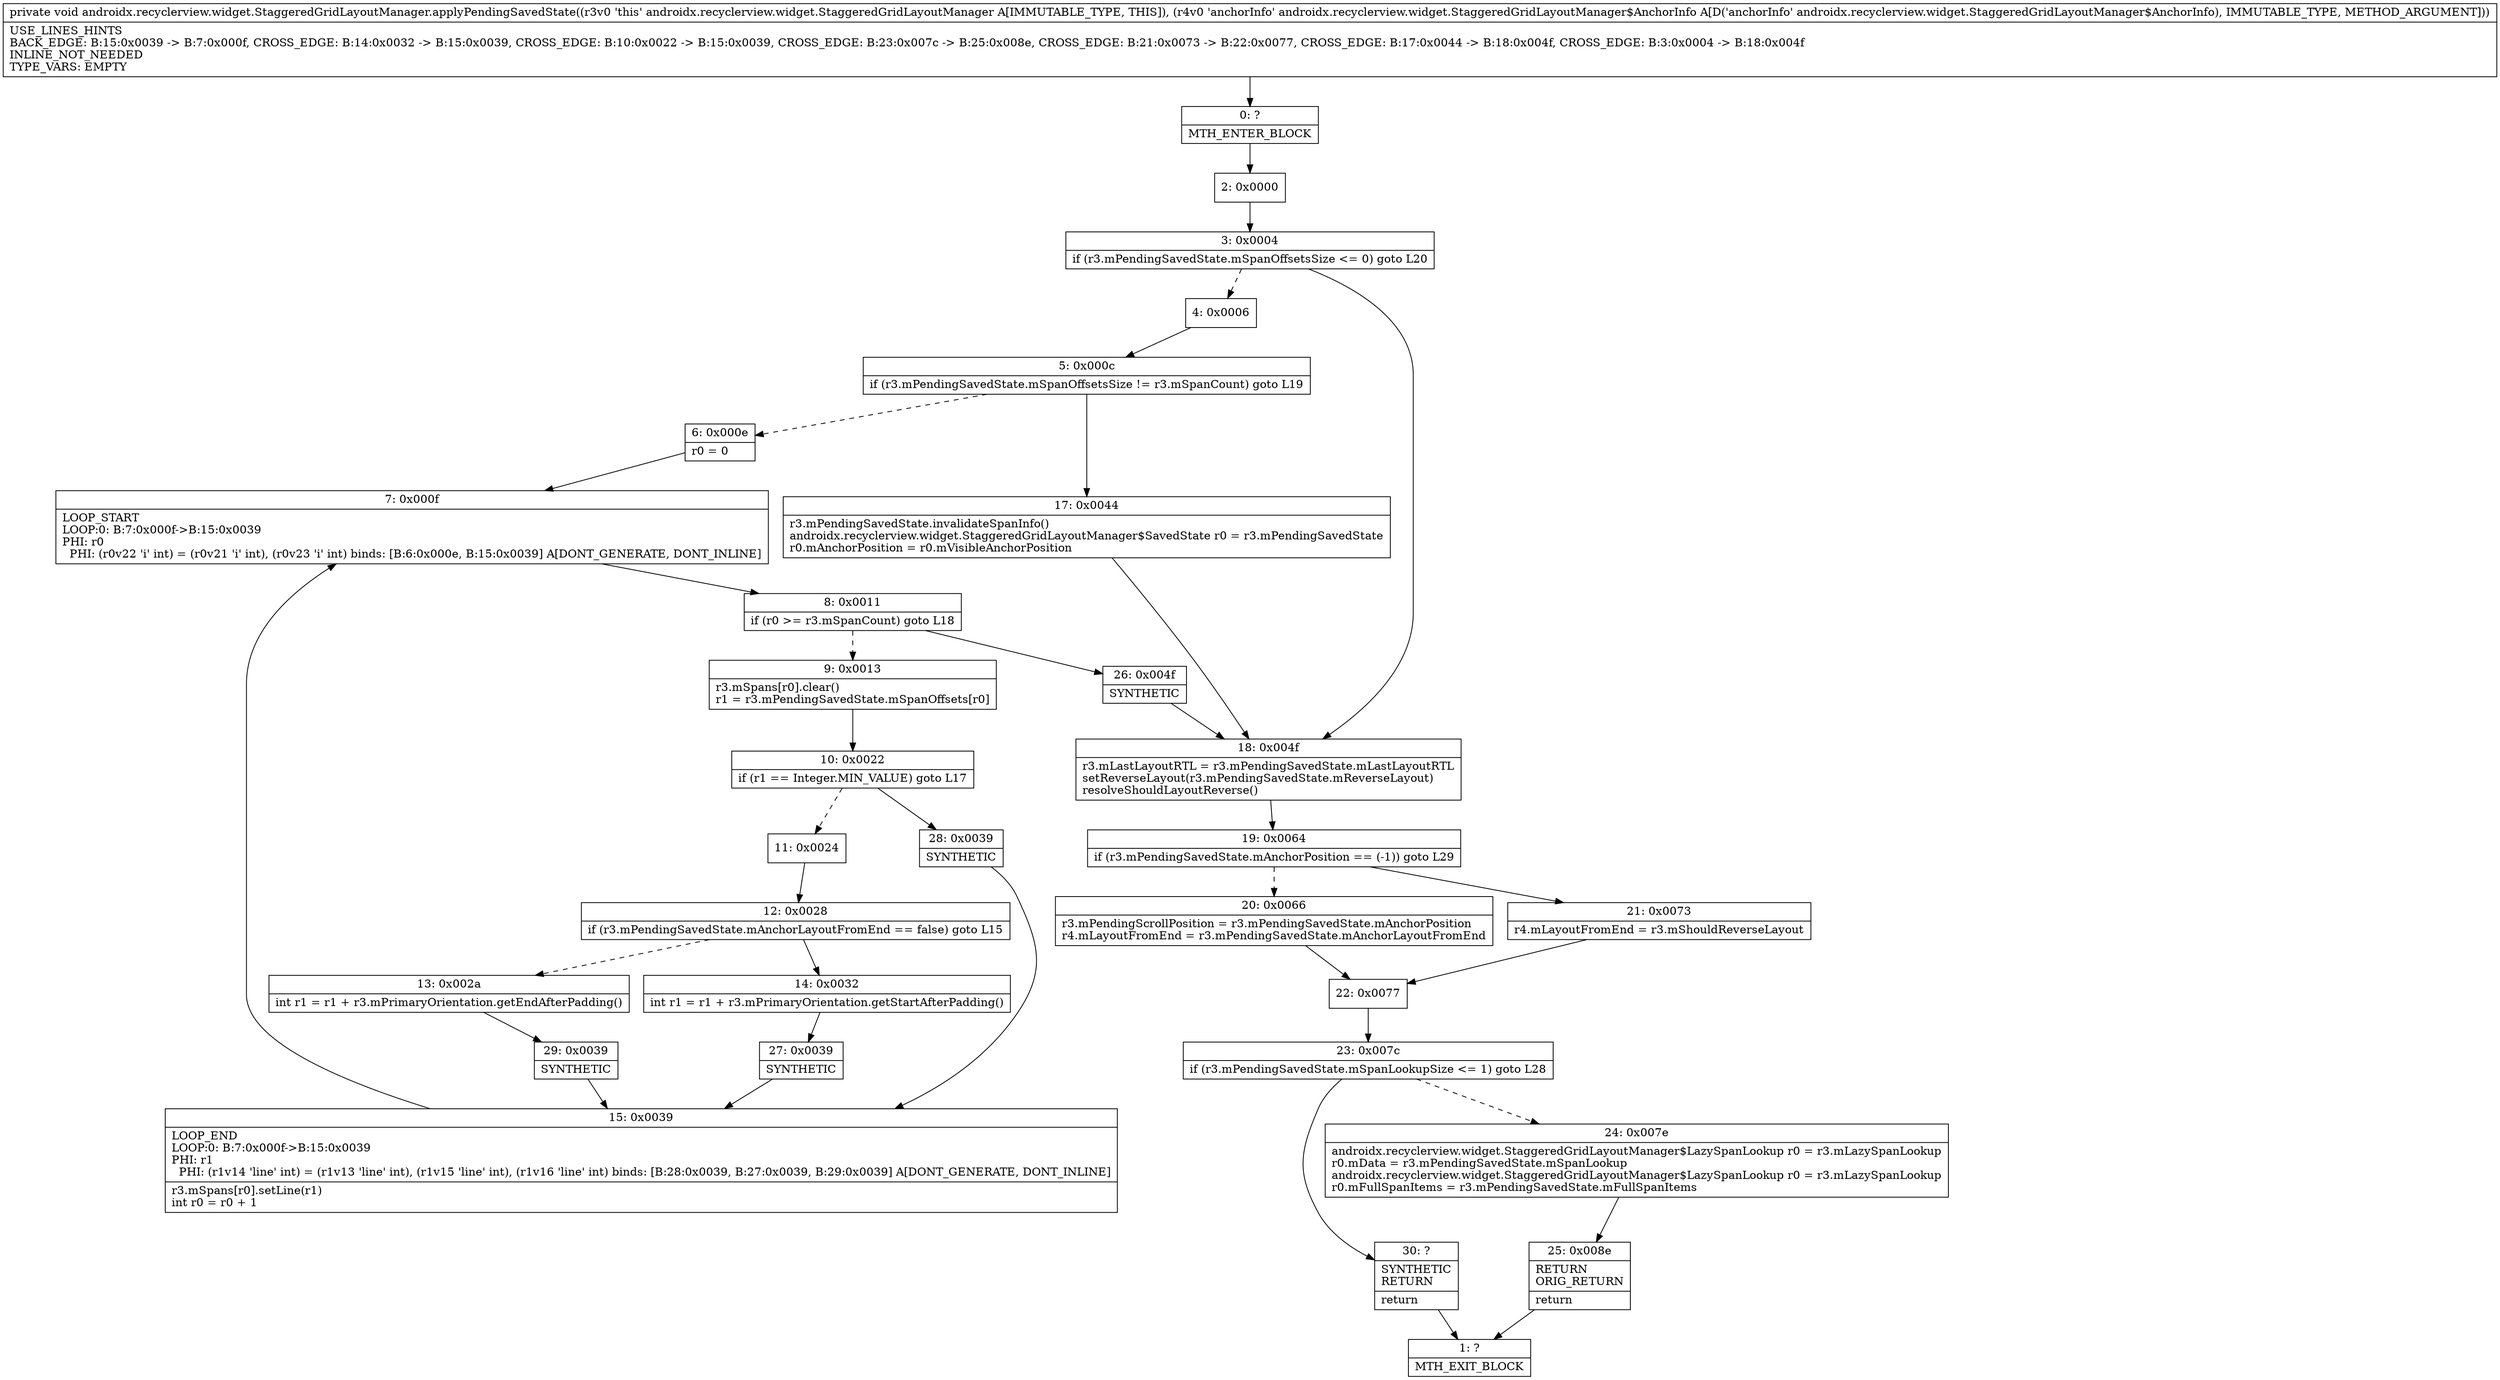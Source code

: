 digraph "CFG forandroidx.recyclerview.widget.StaggeredGridLayoutManager.applyPendingSavedState(Landroidx\/recyclerview\/widget\/StaggeredGridLayoutManager$AnchorInfo;)V" {
Node_0 [shape=record,label="{0\:\ ?|MTH_ENTER_BLOCK\l}"];
Node_2 [shape=record,label="{2\:\ 0x0000}"];
Node_3 [shape=record,label="{3\:\ 0x0004|if (r3.mPendingSavedState.mSpanOffsetsSize \<= 0) goto L20\l}"];
Node_4 [shape=record,label="{4\:\ 0x0006}"];
Node_5 [shape=record,label="{5\:\ 0x000c|if (r3.mPendingSavedState.mSpanOffsetsSize != r3.mSpanCount) goto L19\l}"];
Node_6 [shape=record,label="{6\:\ 0x000e|r0 = 0\l}"];
Node_7 [shape=record,label="{7\:\ 0x000f|LOOP_START\lLOOP:0: B:7:0x000f\-\>B:15:0x0039\lPHI: r0 \l  PHI: (r0v22 'i' int) = (r0v21 'i' int), (r0v23 'i' int) binds: [B:6:0x000e, B:15:0x0039] A[DONT_GENERATE, DONT_INLINE]\l}"];
Node_8 [shape=record,label="{8\:\ 0x0011|if (r0 \>= r3.mSpanCount) goto L18\l}"];
Node_9 [shape=record,label="{9\:\ 0x0013|r3.mSpans[r0].clear()\lr1 = r3.mPendingSavedState.mSpanOffsets[r0]\l}"];
Node_10 [shape=record,label="{10\:\ 0x0022|if (r1 == Integer.MIN_VALUE) goto L17\l}"];
Node_11 [shape=record,label="{11\:\ 0x0024}"];
Node_12 [shape=record,label="{12\:\ 0x0028|if (r3.mPendingSavedState.mAnchorLayoutFromEnd == false) goto L15\l}"];
Node_13 [shape=record,label="{13\:\ 0x002a|int r1 = r1 + r3.mPrimaryOrientation.getEndAfterPadding()\l}"];
Node_29 [shape=record,label="{29\:\ 0x0039|SYNTHETIC\l}"];
Node_15 [shape=record,label="{15\:\ 0x0039|LOOP_END\lLOOP:0: B:7:0x000f\-\>B:15:0x0039\lPHI: r1 \l  PHI: (r1v14 'line' int) = (r1v13 'line' int), (r1v15 'line' int), (r1v16 'line' int) binds: [B:28:0x0039, B:27:0x0039, B:29:0x0039] A[DONT_GENERATE, DONT_INLINE]\l|r3.mSpans[r0].setLine(r1)\lint r0 = r0 + 1\l}"];
Node_14 [shape=record,label="{14\:\ 0x0032|int r1 = r1 + r3.mPrimaryOrientation.getStartAfterPadding()\l}"];
Node_27 [shape=record,label="{27\:\ 0x0039|SYNTHETIC\l}"];
Node_28 [shape=record,label="{28\:\ 0x0039|SYNTHETIC\l}"];
Node_26 [shape=record,label="{26\:\ 0x004f|SYNTHETIC\l}"];
Node_17 [shape=record,label="{17\:\ 0x0044|r3.mPendingSavedState.invalidateSpanInfo()\landroidx.recyclerview.widget.StaggeredGridLayoutManager$SavedState r0 = r3.mPendingSavedState\lr0.mAnchorPosition = r0.mVisibleAnchorPosition\l}"];
Node_18 [shape=record,label="{18\:\ 0x004f|r3.mLastLayoutRTL = r3.mPendingSavedState.mLastLayoutRTL\lsetReverseLayout(r3.mPendingSavedState.mReverseLayout)\lresolveShouldLayoutReverse()\l}"];
Node_19 [shape=record,label="{19\:\ 0x0064|if (r3.mPendingSavedState.mAnchorPosition == (\-1)) goto L29\l}"];
Node_20 [shape=record,label="{20\:\ 0x0066|r3.mPendingScrollPosition = r3.mPendingSavedState.mAnchorPosition\lr4.mLayoutFromEnd = r3.mPendingSavedState.mAnchorLayoutFromEnd\l}"];
Node_22 [shape=record,label="{22\:\ 0x0077}"];
Node_23 [shape=record,label="{23\:\ 0x007c|if (r3.mPendingSavedState.mSpanLookupSize \<= 1) goto L28\l}"];
Node_24 [shape=record,label="{24\:\ 0x007e|androidx.recyclerview.widget.StaggeredGridLayoutManager$LazySpanLookup r0 = r3.mLazySpanLookup\lr0.mData = r3.mPendingSavedState.mSpanLookup\landroidx.recyclerview.widget.StaggeredGridLayoutManager$LazySpanLookup r0 = r3.mLazySpanLookup\lr0.mFullSpanItems = r3.mPendingSavedState.mFullSpanItems\l}"];
Node_25 [shape=record,label="{25\:\ 0x008e|RETURN\lORIG_RETURN\l|return\l}"];
Node_1 [shape=record,label="{1\:\ ?|MTH_EXIT_BLOCK\l}"];
Node_30 [shape=record,label="{30\:\ ?|SYNTHETIC\lRETURN\l|return\l}"];
Node_21 [shape=record,label="{21\:\ 0x0073|r4.mLayoutFromEnd = r3.mShouldReverseLayout\l}"];
MethodNode[shape=record,label="{private void androidx.recyclerview.widget.StaggeredGridLayoutManager.applyPendingSavedState((r3v0 'this' androidx.recyclerview.widget.StaggeredGridLayoutManager A[IMMUTABLE_TYPE, THIS]), (r4v0 'anchorInfo' androidx.recyclerview.widget.StaggeredGridLayoutManager$AnchorInfo A[D('anchorInfo' androidx.recyclerview.widget.StaggeredGridLayoutManager$AnchorInfo), IMMUTABLE_TYPE, METHOD_ARGUMENT]))  | USE_LINES_HINTS\lBACK_EDGE: B:15:0x0039 \-\> B:7:0x000f, CROSS_EDGE: B:14:0x0032 \-\> B:15:0x0039, CROSS_EDGE: B:10:0x0022 \-\> B:15:0x0039, CROSS_EDGE: B:23:0x007c \-\> B:25:0x008e, CROSS_EDGE: B:21:0x0073 \-\> B:22:0x0077, CROSS_EDGE: B:17:0x0044 \-\> B:18:0x004f, CROSS_EDGE: B:3:0x0004 \-\> B:18:0x004f\lINLINE_NOT_NEEDED\lTYPE_VARS: EMPTY\l}"];
MethodNode -> Node_0;Node_0 -> Node_2;
Node_2 -> Node_3;
Node_3 -> Node_4[style=dashed];
Node_3 -> Node_18;
Node_4 -> Node_5;
Node_5 -> Node_6[style=dashed];
Node_5 -> Node_17;
Node_6 -> Node_7;
Node_7 -> Node_8;
Node_8 -> Node_9[style=dashed];
Node_8 -> Node_26;
Node_9 -> Node_10;
Node_10 -> Node_11[style=dashed];
Node_10 -> Node_28;
Node_11 -> Node_12;
Node_12 -> Node_13[style=dashed];
Node_12 -> Node_14;
Node_13 -> Node_29;
Node_29 -> Node_15;
Node_15 -> Node_7;
Node_14 -> Node_27;
Node_27 -> Node_15;
Node_28 -> Node_15;
Node_26 -> Node_18;
Node_17 -> Node_18;
Node_18 -> Node_19;
Node_19 -> Node_20[style=dashed];
Node_19 -> Node_21;
Node_20 -> Node_22;
Node_22 -> Node_23;
Node_23 -> Node_24[style=dashed];
Node_23 -> Node_30;
Node_24 -> Node_25;
Node_25 -> Node_1;
Node_30 -> Node_1;
Node_21 -> Node_22;
}

